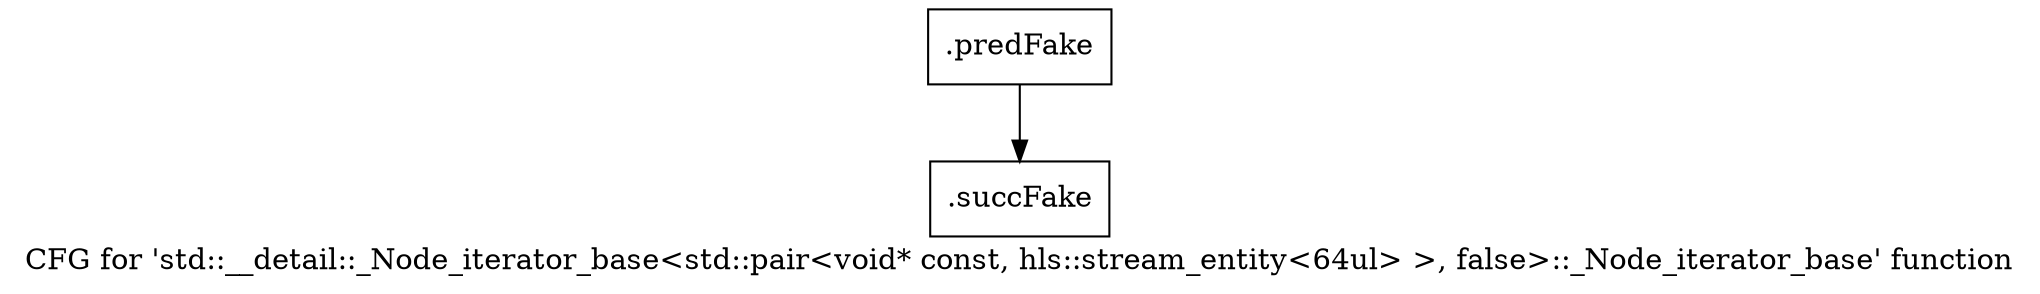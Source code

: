 digraph "CFG for 'std::__detail::_Node_iterator_base\<std::pair\<void* const, hls::stream_entity\<64ul\> \>, false\>::_Node_iterator_base' function" {
	label="CFG for 'std::__detail::_Node_iterator_base\<std::pair\<void* const, hls::stream_entity\<64ul\> \>, false\>::_Node_iterator_base' function";

	Node0x594fc30 [shape=record,filename="",linenumber="",label="{.predFake}"];
	Node0x594fc30 -> Node0x6142c40[ callList="" memoryops="" filename="/mnt/xilinx/Vitis_HLS/2021.2/tps/lnx64/gcc-6.2.0/lib/gcc/x86_64-pc-linux-gnu/6.2.0/../../../../include/c++/6.2.0/bits/hashtable_policy.h" execusionnum="1"];
	Node0x6142c40 [shape=record,filename="/mnt/xilinx/Vitis_HLS/2021.2/tps/lnx64/gcc-6.2.0/lib/gcc/x86_64-pc-linux-gnu/6.2.0/../../../../include/c++/6.2.0/bits/hashtable_policy.h",linenumber="308",label="{.succFake}"];
}
